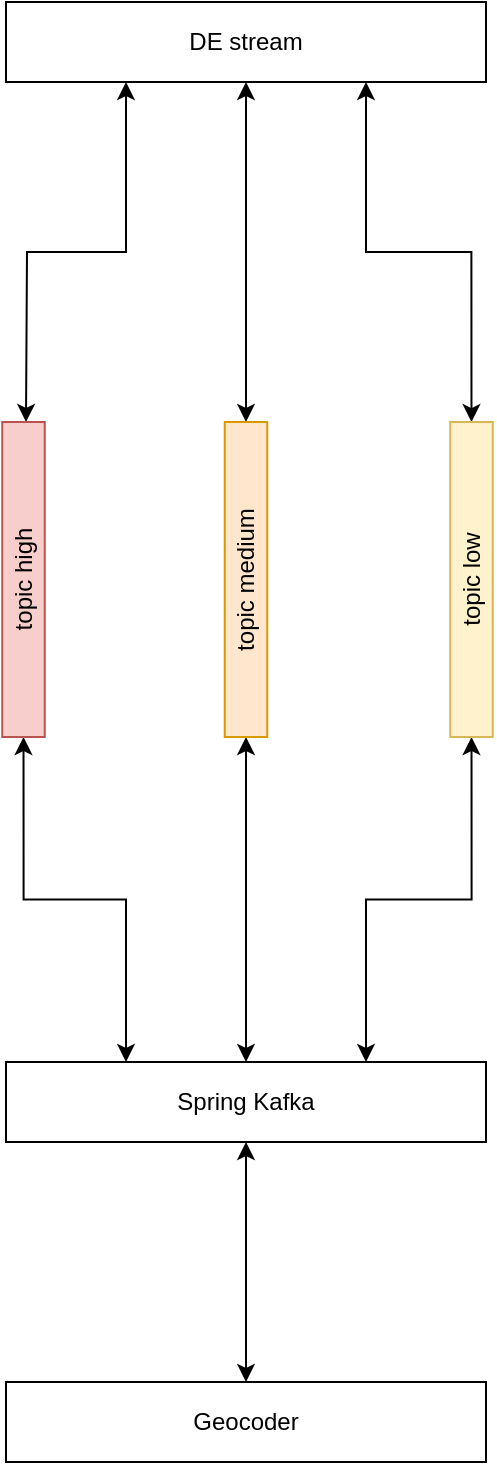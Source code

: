 <mxfile version="20.3.2" type="github">
  <diagram id="1pQtL-HB8HAozsamnrRq" name="Страница 1">
    <mxGraphModel dx="1422" dy="1963" grid="1" gridSize="10" guides="1" tooltips="1" connect="1" arrows="1" fold="1" page="1" pageScale="1" pageWidth="827" pageHeight="1169" math="0" shadow="0">
      <root>
        <mxCell id="0" />
        <mxCell id="1" parent="0" />
        <mxCell id="S6FhZM-zfES2_KA9cMUn-5" style="edgeStyle=orthogonalEdgeStyle;rounded=0;orthogonalLoop=1;jettySize=auto;html=1;exitX=0.25;exitY=1;exitDx=0;exitDy=0;startArrow=classic;startFill=1;" edge="1" parent="1" source="S6FhZM-zfES2_KA9cMUn-1">
          <mxGeometry relative="1" as="geometry">
            <mxPoint x="270" y="200" as="targetPoint" />
          </mxGeometry>
        </mxCell>
        <mxCell id="S6FhZM-zfES2_KA9cMUn-6" style="edgeStyle=orthogonalEdgeStyle;rounded=0;orthogonalLoop=1;jettySize=auto;html=1;exitX=0.5;exitY=1;exitDx=0;exitDy=0;startArrow=classic;startFill=1;" edge="1" parent="1" source="S6FhZM-zfES2_KA9cMUn-1">
          <mxGeometry relative="1" as="geometry">
            <mxPoint x="380" y="200" as="targetPoint" />
          </mxGeometry>
        </mxCell>
        <mxCell id="S6FhZM-zfES2_KA9cMUn-7" style="edgeStyle=orthogonalEdgeStyle;rounded=0;orthogonalLoop=1;jettySize=auto;html=1;exitX=0.75;exitY=1;exitDx=0;exitDy=0;entryX=1;entryY=0.5;entryDx=0;entryDy=0;startArrow=classic;startFill=1;" edge="1" parent="1" source="S6FhZM-zfES2_KA9cMUn-1" target="S6FhZM-zfES2_KA9cMUn-4">
          <mxGeometry relative="1" as="geometry" />
        </mxCell>
        <mxCell id="S6FhZM-zfES2_KA9cMUn-1" value="DE stream" style="rounded=0;whiteSpace=wrap;html=1;" vertex="1" parent="1">
          <mxGeometry x="260" y="-10" width="240" height="40" as="geometry" />
        </mxCell>
        <mxCell id="S6FhZM-zfES2_KA9cMUn-9" style="edgeStyle=orthogonalEdgeStyle;rounded=0;orthogonalLoop=1;jettySize=auto;html=1;exitX=0;exitY=0.5;exitDx=0;exitDy=0;entryX=0.25;entryY=0;entryDx=0;entryDy=0;startArrow=classic;startFill=1;" edge="1" parent="1" source="S6FhZM-zfES2_KA9cMUn-2" target="S6FhZM-zfES2_KA9cMUn-8">
          <mxGeometry relative="1" as="geometry" />
        </mxCell>
        <mxCell id="S6FhZM-zfES2_KA9cMUn-2" value="topic high" style="rounded=0;whiteSpace=wrap;html=1;direction=east;portConstraintRotation=0;rotation=270;fillColor=#f8cecc;strokeColor=#b85450;" vertex="1" parent="1">
          <mxGeometry x="190" y="268.13" width="157.5" height="21.25" as="geometry" />
        </mxCell>
        <mxCell id="S6FhZM-zfES2_KA9cMUn-10" style="edgeStyle=orthogonalEdgeStyle;rounded=0;orthogonalLoop=1;jettySize=auto;html=1;exitX=0;exitY=0.5;exitDx=0;exitDy=0;entryX=0.5;entryY=0;entryDx=0;entryDy=0;startArrow=classic;startFill=1;" edge="1" parent="1" source="S6FhZM-zfES2_KA9cMUn-3" target="S6FhZM-zfES2_KA9cMUn-8">
          <mxGeometry relative="1" as="geometry" />
        </mxCell>
        <mxCell id="S6FhZM-zfES2_KA9cMUn-3" value="topic medium" style="rounded=0;whiteSpace=wrap;html=1;direction=east;portConstraintRotation=0;rotation=270;fillColor=#ffe6cc;strokeColor=#d79b00;" vertex="1" parent="1">
          <mxGeometry x="301.25" y="268.13" width="157.5" height="21.25" as="geometry" />
        </mxCell>
        <mxCell id="S6FhZM-zfES2_KA9cMUn-11" style="edgeStyle=orthogonalEdgeStyle;rounded=0;orthogonalLoop=1;jettySize=auto;html=1;exitX=0;exitY=0.5;exitDx=0;exitDy=0;entryX=0.75;entryY=0;entryDx=0;entryDy=0;startArrow=classic;startFill=1;" edge="1" parent="1" source="S6FhZM-zfES2_KA9cMUn-4" target="S6FhZM-zfES2_KA9cMUn-8">
          <mxGeometry relative="1" as="geometry" />
        </mxCell>
        <mxCell id="S6FhZM-zfES2_KA9cMUn-4" value="topic low" style="rounded=0;whiteSpace=wrap;html=1;direction=east;portConstraintRotation=0;rotation=270;fillColor=#fff2cc;strokeColor=#d6b656;" vertex="1" parent="1">
          <mxGeometry x="414" y="268.13" width="157.5" height="21.25" as="geometry" />
        </mxCell>
        <mxCell id="S6FhZM-zfES2_KA9cMUn-21" style="edgeStyle=orthogonalEdgeStyle;rounded=0;orthogonalLoop=1;jettySize=auto;html=1;exitX=0.5;exitY=1;exitDx=0;exitDy=0;entryX=0.5;entryY=0;entryDx=0;entryDy=0;startArrow=classic;startFill=1;" edge="1" parent="1" source="S6FhZM-zfES2_KA9cMUn-8" target="S6FhZM-zfES2_KA9cMUn-20">
          <mxGeometry relative="1" as="geometry" />
        </mxCell>
        <mxCell id="S6FhZM-zfES2_KA9cMUn-8" value="Spring Kafka" style="rounded=0;whiteSpace=wrap;html=1;" vertex="1" parent="1">
          <mxGeometry x="260" y="520" width="240" height="40" as="geometry" />
        </mxCell>
        <mxCell id="S6FhZM-zfES2_KA9cMUn-20" value="Geocoder" style="rounded=0;whiteSpace=wrap;html=1;" vertex="1" parent="1">
          <mxGeometry x="260" y="680" width="240" height="40" as="geometry" />
        </mxCell>
      </root>
    </mxGraphModel>
  </diagram>
</mxfile>
